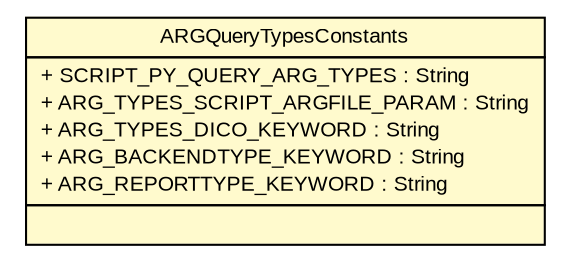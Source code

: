 #!/usr/local/bin/dot
#
# Class diagram 
# Generated by UMLGraph version R5_6-24-gf6e263 (http://www.umlgraph.org/)
#

digraph G {
	edge [fontname="arial",fontsize=10,labelfontname="arial",labelfontsize=10];
	node [fontname="arial",fontsize=10,shape=plaintext];
	nodesep=0.25;
	ranksep=0.5;
	// gov.sandia.cf.application.configuration.arg.ARGQueryTypesConstants
	c45334 [label=<<table title="gov.sandia.cf.application.configuration.arg.ARGQueryTypesConstants" border="0" cellborder="1" cellspacing="0" cellpadding="2" port="p" bgcolor="lemonChiffon" href="./ARGQueryTypesConstants.html">
		<tr><td><table border="0" cellspacing="0" cellpadding="1">
<tr><td align="center" balign="center"> ARGQueryTypesConstants </td></tr>
		</table></td></tr>
		<tr><td><table border="0" cellspacing="0" cellpadding="1">
<tr><td align="left" balign="left"> + SCRIPT_PY_QUERY_ARG_TYPES : String </td></tr>
<tr><td align="left" balign="left"> + ARG_TYPES_SCRIPT_ARGFILE_PARAM : String </td></tr>
<tr><td align="left" balign="left"> + ARG_TYPES_DICO_KEYWORD : String </td></tr>
<tr><td align="left" balign="left"> + ARG_BACKENDTYPE_KEYWORD : String </td></tr>
<tr><td align="left" balign="left"> + ARG_REPORTTYPE_KEYWORD : String </td></tr>
		</table></td></tr>
		<tr><td><table border="0" cellspacing="0" cellpadding="1">
<tr><td align="left" balign="left">  </td></tr>
		</table></td></tr>
		</table>>, URL="./ARGQueryTypesConstants.html", fontname="arial", fontcolor="black", fontsize=10.0];
}

